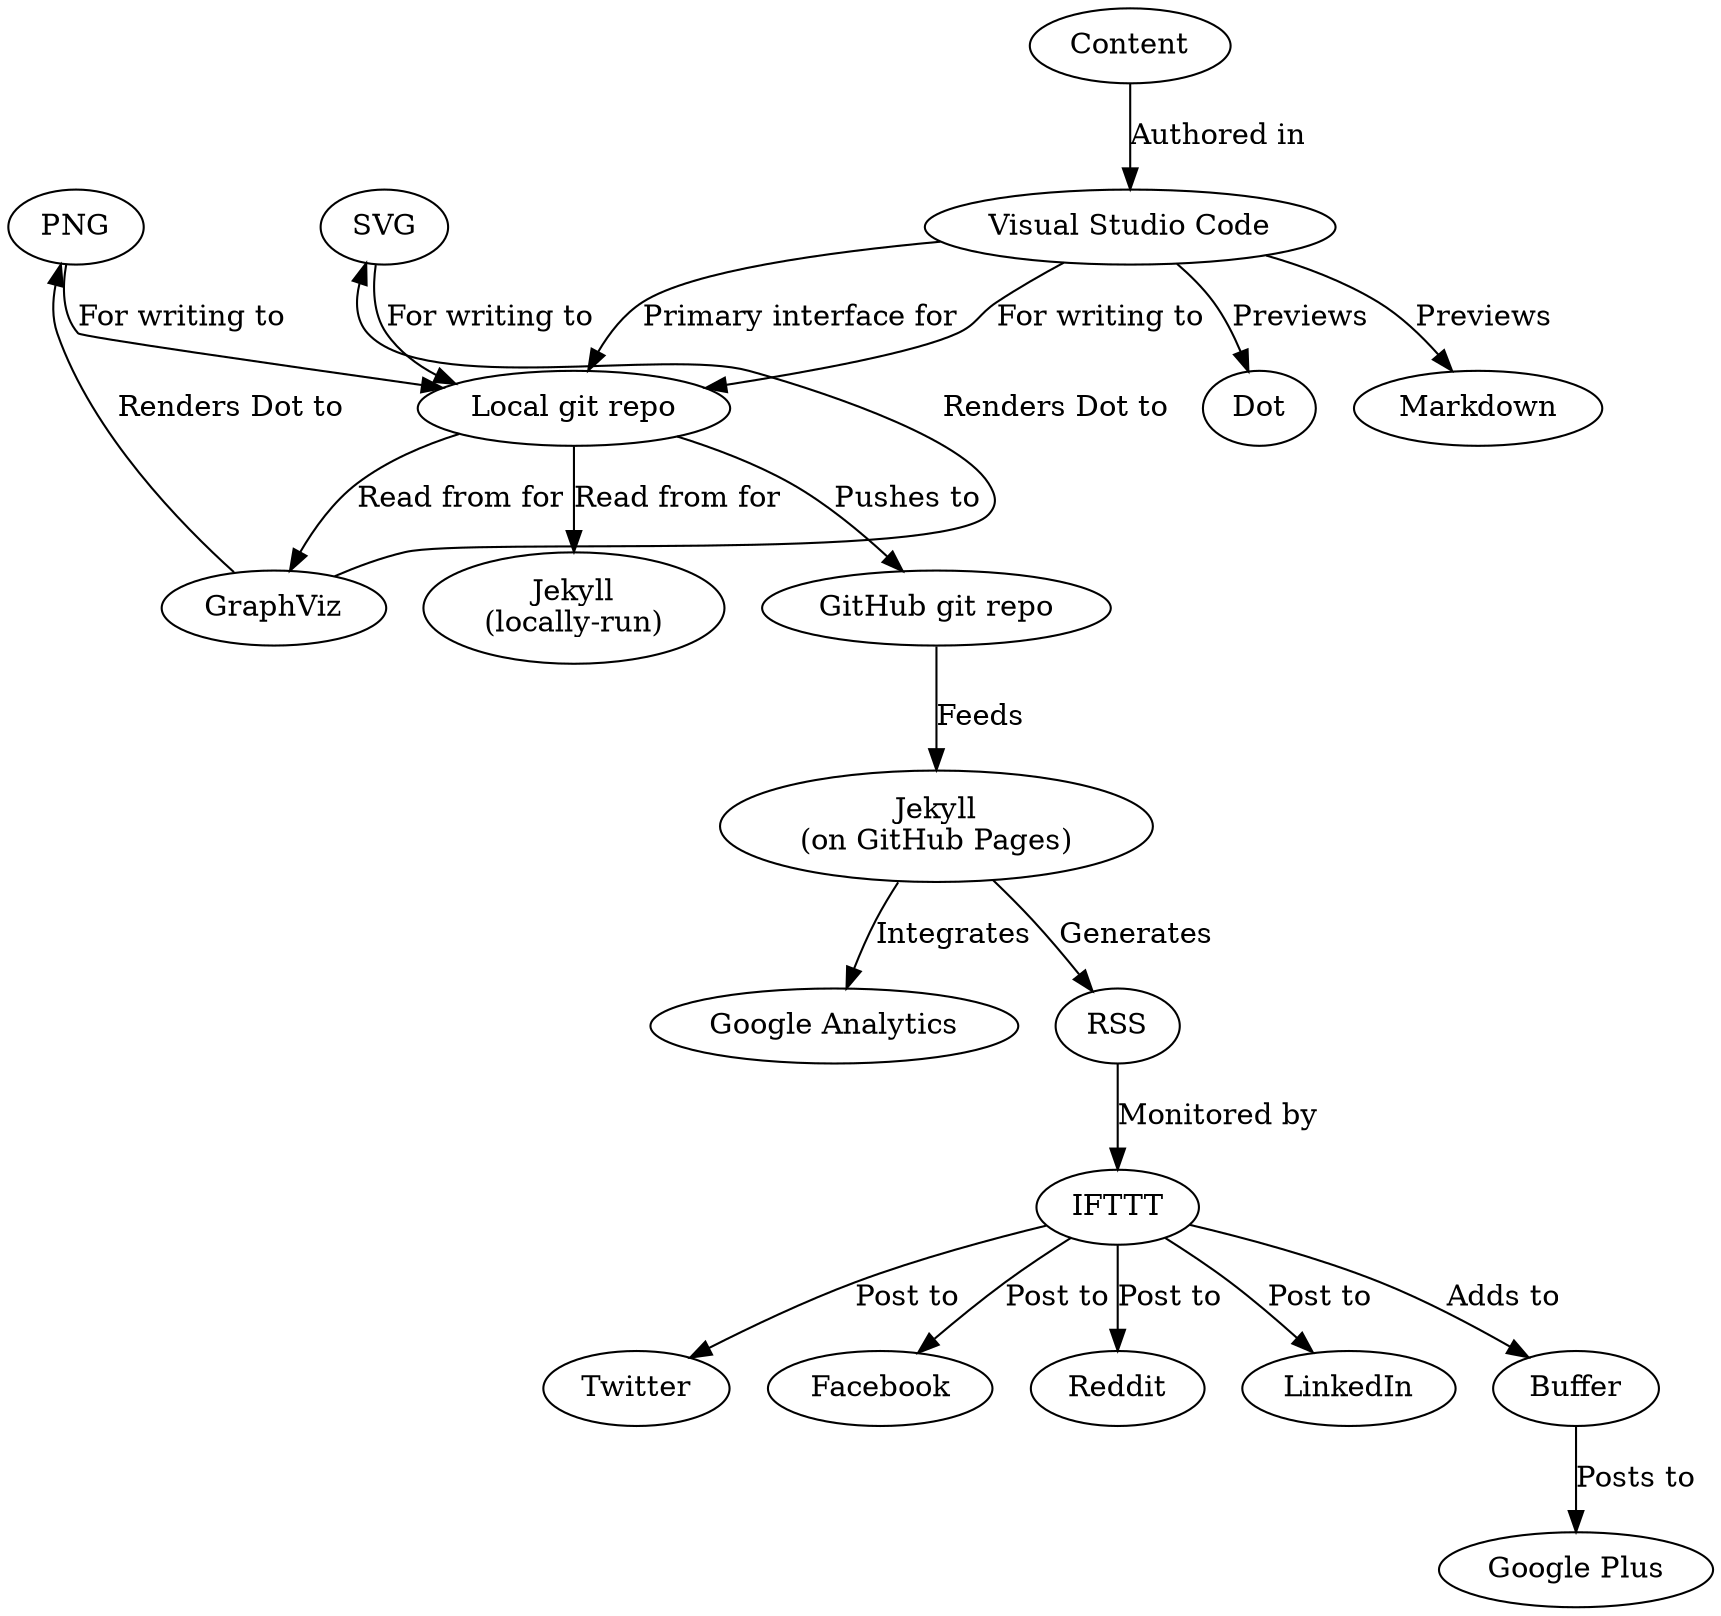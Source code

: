 digraph blog_workflow {
	node [label="\N"];
	vscode	 [label="Visual Studio Code"];
	git_local	 [label="Local git repo"];
	vscode -> git_local	 [label="Primary interface for"];
	vscode -> git_local	 [label="For writing to"];
	gv_preview	 [label=Dot];
	vscode -> gv_preview	 [label=Previews];
	md_preview	 [label=Markdown];
	vscode -> md_preview	 [label=Previews];
	Content -> vscode	 [label="Authored in"];
	jekyll_local	 [label="Jekyll\n(locally-run)"];
	git_local -> jekyll_local	 [label="Read from for"];
	gv_render	 [label=GraphViz];
	git_local -> gv_render	 [label="Read from for"];
	git_github	 [label="GitHub git repo"];
	git_local -> git_github	 [label="Pushes to"];
	gv_render -> PNG	 [constraint=no,
		label="Renders Dot to"];
	gv_render -> SVG	 [constraint=no,
		label="Renders Dot to"];
	jekyll_gh	 [label="Jekyll\n(on GitHub Pages)"];
	git_github -> jekyll_gh	 [label=Feeds];
	ga	 [label="Google Analytics"];
	jekyll_gh -> ga	 [label=Integrates];
	jekyll_gh -> RSS	 [label=Generates];
	RSS -> IFTTT	 [label="Monitored by"];
	PNG -> git_local	 [label="For writing to"];
	SVG -> git_local	 [label="For writing to"];
	IFTTT -> Twitter	 [label="Post to"];
	IFTTT -> Facebook	 [label="Post to"];
	IFTTT -> Reddit	 [label="Post to"];
	IFTTT -> LinkedIn	 [label="Post to"];
	IFTTT -> Buffer	 [label="Adds to"];
	gplus	 [label="Google Plus"];
	Buffer -> gplus	 [label="Posts to"];
}
